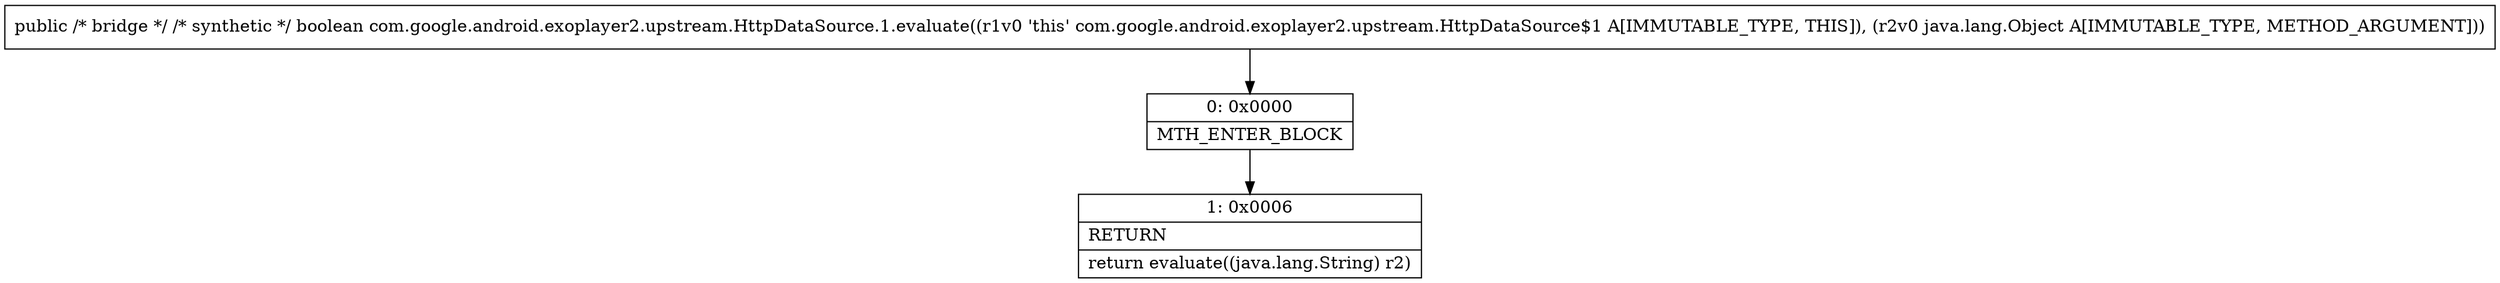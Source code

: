 digraph "CFG forcom.google.android.exoplayer2.upstream.HttpDataSource.1.evaluate(Ljava\/lang\/Object;)Z" {
Node_0 [shape=record,label="{0\:\ 0x0000|MTH_ENTER_BLOCK\l}"];
Node_1 [shape=record,label="{1\:\ 0x0006|RETURN\l|return evaluate((java.lang.String) r2)\l}"];
MethodNode[shape=record,label="{public \/* bridge *\/ \/* synthetic *\/ boolean com.google.android.exoplayer2.upstream.HttpDataSource.1.evaluate((r1v0 'this' com.google.android.exoplayer2.upstream.HttpDataSource$1 A[IMMUTABLE_TYPE, THIS]), (r2v0 java.lang.Object A[IMMUTABLE_TYPE, METHOD_ARGUMENT])) }"];
MethodNode -> Node_0;
Node_0 -> Node_1;
}

